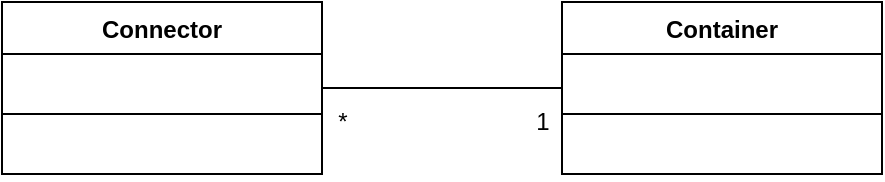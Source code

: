 <mxfile version="12.6.5" type="device" pages="5"><diagram id="MF4IOY9PUVg7pCHyGLj8" name="Catalina架构图"><mxGraphModel dx="758" dy="552" grid="1" gridSize="10" guides="1" tooltips="1" connect="1" arrows="1" fold="1" page="1" pageScale="1" pageWidth="827" pageHeight="1169" math="0" shadow="0"><root><mxCell id="0"/><mxCell id="1" parent="0"/><mxCell id="Z3ZAH__mhiZKXaBe3JP1-1" value="Connector" style="swimlane;fontStyle=1;align=center;verticalAlign=top;childLayout=stackLayout;horizontal=1;startSize=26;horizontalStack=0;resizeParent=1;resizeParentMax=0;resizeLast=0;collapsible=1;marginBottom=0;" vertex="1" parent="1"><mxGeometry x="210" y="410" width="160" height="86" as="geometry"/></mxCell><mxCell id="Z3ZAH__mhiZKXaBe3JP1-2" value=" " style="text;strokeColor=none;fillColor=none;align=left;verticalAlign=top;spacingLeft=4;spacingRight=4;overflow=hidden;rotatable=0;points=[[0,0.5],[1,0.5]];portConstraint=eastwest;" vertex="1" parent="Z3ZAH__mhiZKXaBe3JP1-1"><mxGeometry y="26" width="160" height="26" as="geometry"/></mxCell><mxCell id="Z3ZAH__mhiZKXaBe3JP1-3" value="" style="line;strokeWidth=1;fillColor=none;align=left;verticalAlign=middle;spacingTop=-1;spacingLeft=3;spacingRight=3;rotatable=0;labelPosition=right;points=[];portConstraint=eastwest;" vertex="1" parent="Z3ZAH__mhiZKXaBe3JP1-1"><mxGeometry y="52" width="160" height="8" as="geometry"/></mxCell><mxCell id="Z3ZAH__mhiZKXaBe3JP1-4" value=" " style="text;strokeColor=none;fillColor=none;align=left;verticalAlign=top;spacingLeft=4;spacingRight=4;overflow=hidden;rotatable=0;points=[[0,0.5],[1,0.5]];portConstraint=eastwest;" vertex="1" parent="Z3ZAH__mhiZKXaBe3JP1-1"><mxGeometry y="60" width="160" height="26" as="geometry"/></mxCell><mxCell id="Z3ZAH__mhiZKXaBe3JP1-5" value="Container" style="swimlane;fontStyle=1;align=center;verticalAlign=top;childLayout=stackLayout;horizontal=1;startSize=26;horizontalStack=0;resizeParent=1;resizeParentMax=0;resizeLast=0;collapsible=1;marginBottom=0;" vertex="1" parent="1"><mxGeometry x="490" y="410" width="160" height="86" as="geometry"/></mxCell><mxCell id="Z3ZAH__mhiZKXaBe3JP1-6" value=" " style="text;strokeColor=none;fillColor=none;align=left;verticalAlign=top;spacingLeft=4;spacingRight=4;overflow=hidden;rotatable=0;points=[[0,0.5],[1,0.5]];portConstraint=eastwest;" vertex="1" parent="Z3ZAH__mhiZKXaBe3JP1-5"><mxGeometry y="26" width="160" height="26" as="geometry"/></mxCell><mxCell id="Z3ZAH__mhiZKXaBe3JP1-7" value="" style="line;strokeWidth=1;fillColor=none;align=left;verticalAlign=middle;spacingTop=-1;spacingLeft=3;spacingRight=3;rotatable=0;labelPosition=right;points=[];portConstraint=eastwest;" vertex="1" parent="Z3ZAH__mhiZKXaBe3JP1-5"><mxGeometry y="52" width="160" height="8" as="geometry"/></mxCell><mxCell id="Z3ZAH__mhiZKXaBe3JP1-8" value=" " style="text;strokeColor=none;fillColor=none;align=left;verticalAlign=top;spacingLeft=4;spacingRight=4;overflow=hidden;rotatable=0;points=[[0,0.5],[1,0.5]];portConstraint=eastwest;" vertex="1" parent="Z3ZAH__mhiZKXaBe3JP1-5"><mxGeometry y="60" width="160" height="26" as="geometry"/></mxCell><mxCell id="Z3ZAH__mhiZKXaBe3JP1-9" value="" style="endArrow=none;html=1;edgeStyle=orthogonalEdgeStyle;" edge="1" parent="1" source="Z3ZAH__mhiZKXaBe3JP1-1" target="Z3ZAH__mhiZKXaBe3JP1-5"><mxGeometry relative="1" as="geometry"><mxPoint x="340" y="410" as="sourcePoint"/><mxPoint x="500" y="410" as="targetPoint"/></mxGeometry></mxCell><mxCell id="Z3ZAH__mhiZKXaBe3JP1-10" value="" style="resizable=0;html=1;align=left;verticalAlign=bottom;labelBackgroundColor=#ffffff;fontSize=10;direction=south;" connectable="0" vertex="1" parent="Z3ZAH__mhiZKXaBe3JP1-9"><mxGeometry x="-1" relative="1" as="geometry"/></mxCell><mxCell id="Z3ZAH__mhiZKXaBe3JP1-11" value="" style="resizable=0;html=1;align=right;verticalAlign=bottom;labelBackgroundColor=#ffffff;fontSize=10;" connectable="0" vertex="1" parent="Z3ZAH__mhiZKXaBe3JP1-9"><mxGeometry x="1" relative="1" as="geometry"/></mxCell><mxCell id="Z3ZAH__mhiZKXaBe3JP1-13" value="*" style="text;html=1;align=center;verticalAlign=middle;resizable=0;points=[];autosize=1;" vertex="1" parent="1"><mxGeometry x="370" y="460" width="20" height="20" as="geometry"/></mxCell><mxCell id="Z3ZAH__mhiZKXaBe3JP1-16" value="1" style="text;html=1;align=center;verticalAlign=middle;resizable=0;points=[];autosize=1;" vertex="1" parent="1"><mxGeometry x="470" y="460" width="20" height="20" as="geometry"/></mxCell></root></mxGraphModel></diagram><diagram id="esYMGz5DE-8VTC56ksoj" name="第一个servlet容器的UML类图"><mxGraphModel dx="2151" dy="964" grid="1" gridSize="10" guides="1" tooltips="1" connect="1" arrows="1" fold="1" page="1" pageScale="1" pageWidth="827" pageHeight="1169" math="0" shadow="0"><root><mxCell id="ROkD2cCB3A_H_arIbxc4-0"/><mxCell id="ROkD2cCB3A_H_arIbxc4-1" parent="ROkD2cCB3A_H_arIbxc4-0"/><mxCell id="AzB_lRcET-wiuNu_gnln-0" value="ServletProcessor1" style="swimlane;fontStyle=0;childLayout=stackLayout;horizontal=1;startSize=26;fillColor=none;horizontalStack=0;resizeParent=1;resizeParentMax=0;resizeLast=0;collapsible=1;marginBottom=0;" vertex="1" parent="ROkD2cCB3A_H_arIbxc4-1"><mxGeometry x="-60" y="300" width="140" height="52" as="geometry"/></mxCell><mxCell id="AzB_lRcET-wiuNu_gnln-4" value="Request" style="swimlane;fontStyle=0;childLayout=stackLayout;horizontal=1;startSize=26;fillColor=none;horizontalStack=0;resizeParent=1;resizeParentMax=0;resizeLast=0;collapsible=1;marginBottom=0;" vertex="1" parent="ROkD2cCB3A_H_arIbxc4-1"><mxGeometry x="343" y="300" width="140" height="52" as="geometry"/></mxCell><mxCell id="AzB_lRcET-wiuNu_gnln-5" value="&lt;p style=&quot;margin: 0px ; margin-top: 4px ; text-align: center&quot;&gt;&lt;i&gt;&amp;lt;&amp;lt;Interface&amp;gt;&amp;gt;&lt;/i&gt;&lt;br&gt;&lt;b&gt;javax.servlet.ServletRequest&lt;/b&gt;&lt;/p&gt;&lt;p style=&quot;margin: 0px ; margin-left: 4px&quot;&gt;&lt;br&gt;&lt;/p&gt;" style="verticalAlign=top;align=left;overflow=fill;fontSize=12;fontFamily=Helvetica;html=1;" vertex="1" parent="ROkD2cCB3A_H_arIbxc4-1"><mxGeometry x="318" y="140" width="190" height="40" as="geometry"/></mxCell><mxCell id="AzB_lRcET-wiuNu_gnln-6" value="&lt;p style=&quot;margin: 0px ; margin-top: 4px ; text-align: center&quot;&gt;&lt;i&gt;&amp;lt;&amp;lt;Interface&amp;gt;&amp;gt;&lt;/i&gt;&lt;br&gt;&lt;b&gt;javax.servlet.ServletResponse&lt;/b&gt;&lt;/p&gt;&lt;p style=&quot;margin: 0px ; margin-left: 4px&quot;&gt;&lt;br&gt;&lt;/p&gt;" style="verticalAlign=top;align=left;overflow=fill;fontSize=12;fontFamily=Helvetica;html=1;" vertex="1" parent="ROkD2cCB3A_H_arIbxc4-1"><mxGeometry x="335" y="440" width="190" height="40" as="geometry"/></mxCell><mxCell id="AzB_lRcET-wiuNu_gnln-7" value="Response" style="swimlane;fontStyle=0;childLayout=stackLayout;horizontal=1;startSize=26;fillColor=none;horizontalStack=0;resizeParent=1;resizeParentMax=0;resizeLast=0;collapsible=1;marginBottom=0;" vertex="1" parent="ROkD2cCB3A_H_arIbxc4-1"><mxGeometry x="360" y="550" width="140" height="52" as="geometry"/></mxCell><mxCell id="AzB_lRcET-wiuNu_gnln-8" value="StaticResourceProcessor" style="swimlane;fontStyle=0;childLayout=stackLayout;horizontal=1;startSize=26;fillColor=none;horizontalStack=0;resizeParent=1;resizeParentMax=0;resizeLast=0;collapsible=1;marginBottom=0;" vertex="1" parent="ROkD2cCB3A_H_arIbxc4-1"><mxGeometry x="-60" y="550" width="170" height="52" as="geometry"/></mxCell><mxCell id="AzB_lRcET-wiuNu_gnln-10" style="edgeStyle=orthogonalEdgeStyle;rounded=0;orthogonalLoop=1;jettySize=auto;html=1;exitX=0.5;exitY=1;exitDx=0;exitDy=0;entryX=0;entryY=0.5;entryDx=0;entryDy=0;" edge="1" parent="ROkD2cCB3A_H_arIbxc4-1" source="AzB_lRcET-wiuNu_gnln-9" target="AzB_lRcET-wiuNu_gnln-8"><mxGeometry relative="1" as="geometry"/></mxCell><mxCell id="AzB_lRcET-wiuNu_gnln-12" value="1" style="text;html=1;align=center;verticalAlign=middle;resizable=0;points=[];labelBackgroundColor=#ffffff;" vertex="1" connectable="0" parent="AzB_lRcET-wiuNu_gnln-10"><mxGeometry x="-0.848" relative="1" as="geometry"><mxPoint as="offset"/></mxGeometry></mxCell><mxCell id="AzB_lRcET-wiuNu_gnln-13" value="1" style="text;html=1;align=center;verticalAlign=middle;resizable=0;points=[];labelBackgroundColor=#ffffff;" vertex="1" connectable="0" parent="AzB_lRcET-wiuNu_gnln-10"><mxGeometry x="0.732" relative="1" as="geometry"><mxPoint as="offset"/></mxGeometry></mxCell><mxCell id="AzB_lRcET-wiuNu_gnln-14" style="edgeStyle=orthogonalEdgeStyle;rounded=0;orthogonalLoop=1;jettySize=auto;html=1;exitX=0.5;exitY=0;exitDx=0;exitDy=0;entryX=0;entryY=0.5;entryDx=0;entryDy=0;" edge="1" parent="ROkD2cCB3A_H_arIbxc4-1" source="AzB_lRcET-wiuNu_gnln-9" target="AzB_lRcET-wiuNu_gnln-0"><mxGeometry relative="1" as="geometry"/></mxCell><mxCell id="AzB_lRcET-wiuNu_gnln-15" value="1" style="text;html=1;align=center;verticalAlign=middle;resizable=0;points=[];labelBackgroundColor=#ffffff;" vertex="1" connectable="0" parent="AzB_lRcET-wiuNu_gnln-14"><mxGeometry x="-0.878" y="1" relative="1" as="geometry"><mxPoint as="offset"/></mxGeometry></mxCell><mxCell id="AzB_lRcET-wiuNu_gnln-16" value="1" style="text;html=1;align=center;verticalAlign=middle;resizable=0;points=[];labelBackgroundColor=#ffffff;" vertex="1" connectable="0" parent="AzB_lRcET-wiuNu_gnln-14"><mxGeometry x="0.776" y="-3" relative="1" as="geometry"><mxPoint as="offset"/></mxGeometry></mxCell><mxCell id="VNDNoBwG4Pez-7pt0DRn-9" style="edgeStyle=orthogonalEdgeStyle;rounded=0;orthogonalLoop=1;jettySize=auto;html=1;exitX=0.25;exitY=1;exitDx=0;exitDy=0;entryX=0.5;entryY=1;entryDx=0;entryDy=0;" edge="1" parent="ROkD2cCB3A_H_arIbxc4-1" source="AzB_lRcET-wiuNu_gnln-9" target="AzB_lRcET-wiuNu_gnln-7"><mxGeometry relative="1" as="geometry"><mxPoint x="-370" y="690" as="targetPoint"/></mxGeometry></mxCell><mxCell id="VNDNoBwG4Pez-7pt0DRn-10" value="instantiates &amp;lt;&amp;lt;instantiate&amp;gt;&amp;gt;" style="text;html=1;align=center;verticalAlign=middle;resizable=0;points=[];labelBackgroundColor=#ffffff;" vertex="1" connectable="0" parent="VNDNoBwG4Pez-7pt0DRn-9"><mxGeometry x="-0.068" relative="1" as="geometry"><mxPoint as="offset"/></mxGeometry></mxCell><mxCell id="AzB_lRcET-wiuNu_gnln-9" value="HttpServer1" style="swimlane;fontStyle=0;childLayout=stackLayout;horizontal=1;startSize=26;fillColor=none;horizontalStack=0;resizeParent=1;resizeParentMax=0;resizeLast=0;collapsible=1;marginBottom=0;" vertex="1" parent="ROkD2cCB3A_H_arIbxc4-1"><mxGeometry x="-250" y="420" width="140" height="52" as="geometry"/></mxCell><mxCell id="AzB_lRcET-wiuNu_gnln-17" value="Use" style="endArrow=open;endSize=12;dashed=1;html=1;" edge="1" parent="ROkD2cCB3A_H_arIbxc4-1" source="AzB_lRcET-wiuNu_gnln-0" target="AzB_lRcET-wiuNu_gnln-4"><mxGeometry width="160" relative="1" as="geometry"><mxPoint x="110" y="310" as="sourcePoint"/><mxPoint x="310" y="326" as="targetPoint"/></mxGeometry></mxCell><mxCell id="VNDNoBwG4Pez-7pt0DRn-0" value="" style="endArrow=block;dashed=1;endFill=0;endSize=12;html=1;exitX=0.5;exitY=0;exitDx=0;exitDy=0;" edge="1" parent="ROkD2cCB3A_H_arIbxc4-1" source="AzB_lRcET-wiuNu_gnln-4" target="AzB_lRcET-wiuNu_gnln-5"><mxGeometry width="160" relative="1" as="geometry"><mxPoint x="170" y="420" as="sourcePoint"/><mxPoint x="330" y="420" as="targetPoint"/></mxGeometry></mxCell><mxCell id="VNDNoBwG4Pez-7pt0DRn-1" value="" style="endArrow=block;dashed=1;endFill=0;endSize=12;html=1;exitX=0.5;exitY=0;exitDx=0;exitDy=0;" edge="1" parent="ROkD2cCB3A_H_arIbxc4-1" source="AzB_lRcET-wiuNu_gnln-7" target="AzB_lRcET-wiuNu_gnln-6"><mxGeometry width="160" relative="1" as="geometry"><mxPoint x="423" y="310" as="sourcePoint"/><mxPoint x="423" y="190" as="targetPoint"/></mxGeometry></mxCell><mxCell id="VNDNoBwG4Pez-7pt0DRn-2" value="Use" style="endArrow=open;endSize=12;dashed=1;html=1;" edge="1" parent="ROkD2cCB3A_H_arIbxc4-1" source="AzB_lRcET-wiuNu_gnln-0" target="AzB_lRcET-wiuNu_gnln-7"><mxGeometry width="160" relative="1" as="geometry"><mxPoint x="90" y="336" as="sourcePoint"/><mxPoint x="353" y="336" as="targetPoint"/></mxGeometry></mxCell><mxCell id="VNDNoBwG4Pez-7pt0DRn-3" value="Use" style="endArrow=open;endSize=12;dashed=1;html=1;" edge="1" parent="ROkD2cCB3A_H_arIbxc4-1" source="AzB_lRcET-wiuNu_gnln-8" target="AzB_lRcET-wiuNu_gnln-7"><mxGeometry width="160" relative="1" as="geometry"><mxPoint x="47.574" y="362" as="sourcePoint"/><mxPoint x="395.426" y="690" as="targetPoint"/></mxGeometry></mxCell><mxCell id="VNDNoBwG4Pez-7pt0DRn-4" value="Use" style="endArrow=open;endSize=12;dashed=1;html=1;" edge="1" parent="ROkD2cCB3A_H_arIbxc4-1" source="AzB_lRcET-wiuNu_gnln-8" target="AzB_lRcET-wiuNu_gnln-4"><mxGeometry width="160" relative="1" as="geometry"><mxPoint x="57.574" y="372" as="sourcePoint"/><mxPoint x="405.426" y="700" as="targetPoint"/></mxGeometry></mxCell><mxCell id="VNDNoBwG4Pez-7pt0DRn-11" style="edgeStyle=orthogonalEdgeStyle;rounded=0;orthogonalLoop=1;jettySize=auto;html=1;exitX=0.25;exitY=0;exitDx=0;exitDy=0;entryX=0.25;entryY=0;entryDx=0;entryDy=0;" edge="1" parent="ROkD2cCB3A_H_arIbxc4-1" source="AzB_lRcET-wiuNu_gnln-9" target="AzB_lRcET-wiuNu_gnln-4"><mxGeometry relative="1" as="geometry"><mxPoint x="440" y="612" as="targetPoint"/><mxPoint x="-205" y="482" as="sourcePoint"/></mxGeometry></mxCell><mxCell id="VNDNoBwG4Pez-7pt0DRn-12" value="instantiates &amp;lt;&amp;lt;instantiate&amp;gt;&amp;gt;" style="text;html=1;align=center;verticalAlign=middle;resizable=0;points=[];labelBackgroundColor=#ffffff;" vertex="1" connectable="0" parent="VNDNoBwG4Pez-7pt0DRn-11"><mxGeometry x="-0.068" relative="1" as="geometry"><mxPoint as="offset"/></mxGeometry></mxCell></root></mxGraphModel></diagram><diagram id="kliY7QSCYWECPK11FNM_" name="外观类（门面模式）"><mxGraphModel dx="1324" dy="964" grid="1" gridSize="10" guides="1" tooltips="1" connect="1" arrows="1" fold="1" page="1" pageScale="1" pageWidth="827" pageHeight="1169" math="0" shadow="0"><root><mxCell id="ufsrd50tm687Qt81PfIk-0"/><mxCell id="ufsrd50tm687Qt81PfIk-1" parent="ufsrd50tm687Qt81PfIk-0"/><mxCell id="ufsrd50tm687Qt81PfIk-2" value="&lt;p style=&quot;margin: 0px ; margin-top: 4px ; text-align: center&quot;&gt;&lt;i&gt;&amp;lt;&amp;lt;Interface&amp;gt;&amp;gt;&lt;/i&gt;&lt;br&gt;&lt;b&gt;javax.servlet.ServletRequest&lt;/b&gt;&lt;/p&gt;" style="verticalAlign=top;align=left;overflow=fill;fontSize=12;fontFamily=Helvetica;html=1;" vertex="1" parent="ufsrd50tm687Qt81PfIk-1"><mxGeometry x="210" y="180" width="190" height="40" as="geometry"/></mxCell><mxCell id="ufsrd50tm687Qt81PfIk-3" value="Request" style="swimlane;fontStyle=0;childLayout=stackLayout;horizontal=1;startSize=26;fillColor=none;horizontalStack=0;resizeParent=1;resizeParentMax=0;resizeLast=0;collapsible=1;marginBottom=0;" vertex="1" parent="ufsrd50tm687Qt81PfIk-1"><mxGeometry x="120" y="290" width="140" height="52" as="geometry"/></mxCell><mxCell id="ufsrd50tm687Qt81PfIk-7" value="RequestFacade" style="swimlane;fontStyle=0;childLayout=stackLayout;horizontal=1;startSize=26;fillColor=none;horizontalStack=0;resizeParent=1;resizeParentMax=0;resizeLast=0;collapsible=1;marginBottom=0;" vertex="1" parent="ufsrd50tm687Qt81PfIk-1"><mxGeometry x="330" y="290" width="140" height="52" as="geometry"/></mxCell><mxCell id="ufsrd50tm687Qt81PfIk-10" value="&lt;p style=&quot;margin: 0px ; margin-top: 4px ; text-align: center&quot;&gt;&lt;i&gt;&amp;lt;&amp;lt;Interface&amp;gt;&amp;gt;&lt;/i&gt;&lt;br&gt;&lt;b&gt;javax.servlet.ServletResponse&lt;/b&gt;&lt;/p&gt;" style="verticalAlign=top;align=left;overflow=fill;fontSize=12;fontFamily=Helvetica;html=1;" vertex="1" parent="ufsrd50tm687Qt81PfIk-1"><mxGeometry x="220" y="430" width="190" height="40" as="geometry"/></mxCell><mxCell id="ufsrd50tm687Qt81PfIk-11" value="Response" style="swimlane;fontStyle=0;childLayout=stackLayout;horizontal=1;startSize=26;fillColor=none;horizontalStack=0;resizeParent=1;resizeParentMax=0;resizeLast=0;collapsible=1;marginBottom=0;" vertex="1" parent="ufsrd50tm687Qt81PfIk-1"><mxGeometry x="130" y="540" width="140" height="52" as="geometry"/></mxCell><mxCell id="ufsrd50tm687Qt81PfIk-12" value="ResponseFacade" style="swimlane;fontStyle=0;childLayout=stackLayout;horizontal=1;startSize=26;fillColor=none;horizontalStack=0;resizeParent=1;resizeParentMax=0;resizeLast=0;collapsible=1;marginBottom=0;" vertex="1" parent="ufsrd50tm687Qt81PfIk-1"><mxGeometry x="340" y="540" width="140" height="52" as="geometry"/></mxCell><mxCell id="5eXT2HZODr9ErJvdu6fd-0" value="" style="endArrow=block;dashed=1;endFill=0;endSize=12;html=1;" edge="1" parent="ufsrd50tm687Qt81PfIk-1" source="ufsrd50tm687Qt81PfIk-11" target="ufsrd50tm687Qt81PfIk-10"><mxGeometry width="160" relative="1" as="geometry"><mxPoint x="10" y="730" as="sourcePoint"/><mxPoint x="170" y="730" as="targetPoint"/></mxGeometry></mxCell><mxCell id="5eXT2HZODr9ErJvdu6fd-1" value="" style="endArrow=block;dashed=1;endFill=0;endSize=12;html=1;" edge="1" parent="ufsrd50tm687Qt81PfIk-1" source="ufsrd50tm687Qt81PfIk-12" target="ufsrd50tm687Qt81PfIk-10"><mxGeometry width="160" relative="1" as="geometry"><mxPoint x="235.776" y="550" as="sourcePoint"/><mxPoint x="305.172" y="480" as="targetPoint"/></mxGeometry></mxCell><mxCell id="5eXT2HZODr9ErJvdu6fd-2" value="" style="endArrow=block;dashed=1;endFill=0;endSize=12;html=1;" edge="1" parent="ufsrd50tm687Qt81PfIk-1" source="ufsrd50tm687Qt81PfIk-3" target="ufsrd50tm687Qt81PfIk-2"><mxGeometry width="160" relative="1" as="geometry"><mxPoint x="235.776" y="550" as="sourcePoint"/><mxPoint x="305" y="260" as="targetPoint"/></mxGeometry></mxCell><mxCell id="5eXT2HZODr9ErJvdu6fd-3" value="" style="endArrow=block;dashed=1;endFill=0;endSize=12;html=1;" edge="1" parent="ufsrd50tm687Qt81PfIk-1" source="ufsrd50tm687Qt81PfIk-7" target="ufsrd50tm687Qt81PfIk-2"><mxGeometry width="160" relative="1" as="geometry"><mxPoint x="245.776" y="560" as="sourcePoint"/><mxPoint x="315.172" y="490" as="targetPoint"/></mxGeometry></mxCell></root></mxGraphModel></diagram><diagram id="cwyGXkQ0EXdf1s9g-Y_l" name="第三章连接器UML类图"><mxGraphModel dx="1103" dy="803" grid="1" gridSize="10" guides="1" tooltips="1" connect="1" arrows="1" fold="1" page="1" pageScale="1" pageWidth="827" pageHeight="1169" math="0" shadow="0"><root><mxCell id="ROA7ZNqu6TPMP4ptw0T0-0"/><mxCell id="ROA7ZNqu6TPMP4ptw0T0-1" parent="ROA7ZNqu6TPMP4ptw0T0-0"/><mxCell id="ROA7ZNqu6TPMP4ptw0T0-2" value="HttpConnector" style="swimlane;fontStyle=1;align=center;verticalAlign=top;childLayout=stackLayout;horizontal=1;startSize=26;horizontalStack=0;resizeParent=1;resizeParentMax=0;resizeLast=0;collapsible=1;marginBottom=0;" vertex="1" parent="ROA7ZNqu6TPMP4ptw0T0-1"><mxGeometry x="70" y="400" width="160" height="34" as="geometry"/></mxCell><mxCell id="ROA7ZNqu6TPMP4ptw0T0-4" value="" style="line;strokeWidth=1;fillColor=none;align=left;verticalAlign=middle;spacingTop=-1;spacingLeft=3;spacingRight=3;rotatable=0;labelPosition=right;points=[];portConstraint=eastwest;" vertex="1" parent="ROA7ZNqu6TPMP4ptw0T0-2"><mxGeometry y="26" width="160" height="8" as="geometry"/></mxCell><mxCell id="ROA7ZNqu6TPMP4ptw0T0-6" value="HttpProcessor" style="swimlane;fontStyle=1;align=center;verticalAlign=top;childLayout=stackLayout;horizontal=1;startSize=26;horizontalStack=0;resizeParent=1;resizeParentMax=0;resizeLast=0;collapsible=1;marginBottom=0;" vertex="1" parent="ROA7ZNqu6TPMP4ptw0T0-1"><mxGeometry x="350" y="400" width="160" height="34" as="geometry"/></mxCell><mxCell id="ROA7ZNqu6TPMP4ptw0T0-7" value="" style="line;strokeWidth=1;fillColor=none;align=left;verticalAlign=middle;spacingTop=-1;spacingLeft=3;spacingRight=3;rotatable=0;labelPosition=right;points=[];portConstraint=eastwest;" vertex="1" parent="ROA7ZNqu6TPMP4ptw0T0-6"><mxGeometry y="26" width="160" height="8" as="geometry"/></mxCell><mxCell id="ROA7ZNqu6TPMP4ptw0T0-8" value="SocketInputStream" style="swimlane;fontStyle=1;align=center;verticalAlign=top;childLayout=stackLayout;horizontal=1;startSize=26;horizontalStack=0;resizeParent=1;resizeParentMax=0;resizeLast=0;collapsible=1;marginBottom=0;" vertex="1" parent="ROA7ZNqu6TPMP4ptw0T0-1"><mxGeometry x="280" y="230" width="160" height="34" as="geometry"/></mxCell><mxCell id="ROA7ZNqu6TPMP4ptw0T0-9" value="" style="line;strokeWidth=1;fillColor=none;align=left;verticalAlign=middle;spacingTop=-1;spacingLeft=3;spacingRight=3;rotatable=0;labelPosition=right;points=[];portConstraint=eastwest;" vertex="1" parent="ROA7ZNqu6TPMP4ptw0T0-8"><mxGeometry y="26" width="160" height="8" as="geometry"/></mxCell><mxCell id="ROA7ZNqu6TPMP4ptw0T0-10" value="StringManager" style="swimlane;fontStyle=1;align=center;verticalAlign=top;childLayout=stackLayout;horizontal=1;startSize=26;horizontalStack=0;resizeParent=1;resizeParentMax=0;resizeLast=0;collapsible=1;marginBottom=0;" vertex="1" parent="ROA7ZNqu6TPMP4ptw0T0-1"><mxGeometry x="70" y="240" width="160" height="34" as="geometry"/></mxCell><mxCell id="ROA7ZNqu6TPMP4ptw0T0-11" value="" style="line;strokeWidth=1;fillColor=none;align=left;verticalAlign=middle;spacingTop=-1;spacingLeft=3;spacingRight=3;rotatable=0;labelPosition=right;points=[];portConstraint=eastwest;" vertex="1" parent="ROA7ZNqu6TPMP4ptw0T0-10"><mxGeometry y="26" width="160" height="8" as="geometry"/></mxCell><mxCell id="ROA7ZNqu6TPMP4ptw0T0-12" value="ServletProcessor" style="swimlane;fontStyle=1;align=center;verticalAlign=top;childLayout=stackLayout;horizontal=1;startSize=26;horizontalStack=0;resizeParent=1;resizeParentMax=0;resizeLast=0;collapsible=1;marginBottom=0;" vertex="1" parent="ROA7ZNqu6TPMP4ptw0T0-1"><mxGeometry x="580" y="170" width="160" height="34" as="geometry"/></mxCell><mxCell id="ROA7ZNqu6TPMP4ptw0T0-13" value="" style="line;strokeWidth=1;fillColor=none;align=left;verticalAlign=middle;spacingTop=-1;spacingLeft=3;spacingRight=3;rotatable=0;labelPosition=right;points=[];portConstraint=eastwest;" vertex="1" parent="ROA7ZNqu6TPMP4ptw0T0-12"><mxGeometry y="26" width="160" height="8" as="geometry"/></mxCell><mxCell id="ROA7ZNqu6TPMP4ptw0T0-14" value="StaticResourceProcessor" style="swimlane;fontStyle=1;align=center;verticalAlign=top;childLayout=stackLayout;horizontal=1;startSize=26;horizontalStack=0;resizeParent=1;resizeParentMax=0;resizeLast=0;collapsible=1;marginBottom=0;" vertex="1" parent="ROA7ZNqu6TPMP4ptw0T0-1"><mxGeometry x="620" y="584" width="180" height="34" as="geometry"/></mxCell><mxCell id="ROA7ZNqu6TPMP4ptw0T0-15" value="" style="line;strokeWidth=1;fillColor=none;align=left;verticalAlign=middle;spacingTop=-1;spacingLeft=3;spacingRight=3;rotatable=0;labelPosition=right;points=[];portConstraint=eastwest;" vertex="1" parent="ROA7ZNqu6TPMP4ptw0T0-14"><mxGeometry y="26" width="180" height="8" as="geometry"/></mxCell><mxCell id="ROA7ZNqu6TPMP4ptw0T0-16" value="HttpRequest" style="swimlane;fontStyle=1;align=center;verticalAlign=top;childLayout=stackLayout;horizontal=1;startSize=26;horizontalStack=0;resizeParent=1;resizeParentMax=0;resizeLast=0;collapsible=1;marginBottom=0;" vertex="1" parent="ROA7ZNqu6TPMP4ptw0T0-1"><mxGeometry x="860" y="204" width="160" height="34" as="geometry"/></mxCell><mxCell id="ROA7ZNqu6TPMP4ptw0T0-17" value="" style="line;strokeWidth=1;fillColor=none;align=left;verticalAlign=middle;spacingTop=-1;spacingLeft=3;spacingRight=3;rotatable=0;labelPosition=right;points=[];portConstraint=eastwest;" vertex="1" parent="ROA7ZNqu6TPMP4ptw0T0-16"><mxGeometry y="26" width="160" height="8" as="geometry"/></mxCell><mxCell id="ROA7ZNqu6TPMP4ptw0T0-18" value="HttpResponse" style="swimlane;fontStyle=1;align=center;verticalAlign=top;childLayout=stackLayout;horizontal=1;startSize=26;horizontalStack=0;resizeParent=1;resizeParentMax=0;resizeLast=0;collapsible=1;marginBottom=0;" vertex="1" parent="ROA7ZNqu6TPMP4ptw0T0-1"><mxGeometry x="860" y="574" width="160" height="34" as="geometry"/></mxCell><mxCell id="ROA7ZNqu6TPMP4ptw0T0-19" value="" style="line;strokeWidth=1;fillColor=none;align=left;verticalAlign=middle;spacingTop=-1;spacingLeft=3;spacingRight=3;rotatable=0;labelPosition=right;points=[];portConstraint=eastwest;" vertex="1" parent="ROA7ZNqu6TPMP4ptw0T0-18"><mxGeometry y="26" width="160" height="8" as="geometry"/></mxCell><mxCell id="ROA7ZNqu6TPMP4ptw0T0-22" value="HttpHeader" style="swimlane;fontStyle=1;align=center;verticalAlign=top;childLayout=stackLayout;horizontal=1;startSize=26;horizontalStack=0;resizeParent=1;resizeParentMax=0;resizeLast=0;collapsible=1;marginBottom=0;" vertex="1" parent="ROA7ZNqu6TPMP4ptw0T0-1"><mxGeometry x="70" y="540" width="160" height="34" as="geometry"/></mxCell><mxCell id="ROA7ZNqu6TPMP4ptw0T0-23" value="" style="line;strokeWidth=1;fillColor=none;align=left;verticalAlign=middle;spacingTop=-1;spacingLeft=3;spacingRight=3;rotatable=0;labelPosition=right;points=[];portConstraint=eastwest;" vertex="1" parent="ROA7ZNqu6TPMP4ptw0T0-22"><mxGeometry y="26" width="160" height="8" as="geometry"/></mxCell><mxCell id="ROA7ZNqu6TPMP4ptw0T0-24" value="HttpRequestLine" style="swimlane;fontStyle=1;align=center;verticalAlign=top;childLayout=stackLayout;horizontal=1;startSize=26;horizontalStack=0;resizeParent=1;resizeParentMax=0;resizeLast=0;collapsible=1;marginBottom=0;" vertex="1" parent="ROA7ZNqu6TPMP4ptw0T0-1"><mxGeometry x="350" y="550" width="160" height="34" as="geometry"/></mxCell><mxCell id="ROA7ZNqu6TPMP4ptw0T0-25" value="" style="line;strokeWidth=1;fillColor=none;align=left;verticalAlign=middle;spacingTop=-1;spacingLeft=3;spacingRight=3;rotatable=0;labelPosition=right;points=[];portConstraint=eastwest;" vertex="1" parent="ROA7ZNqu6TPMP4ptw0T0-24"><mxGeometry y="26" width="160" height="8" as="geometry"/></mxCell><mxCell id="ROA7ZNqu6TPMP4ptw0T0-26" value="Use" style="endArrow=open;endSize=12;dashed=1;html=1;" edge="1" parent="ROA7ZNqu6TPMP4ptw0T0-1" source="ROA7ZNqu6TPMP4ptw0T0-6"><mxGeometry width="160" relative="1" as="geometry"><mxPoint x="540" y="480" as="sourcePoint"/><mxPoint x="220" y="540" as="targetPoint"/><Array as="points"><mxPoint x="430" y="500"/><mxPoint x="220" y="500"/></Array></mxGeometry></mxCell><mxCell id="ROA7ZNqu6TPMP4ptw0T0-27" value="Use" style="endArrow=open;endSize=12;dashed=1;html=1;" edge="1" parent="ROA7ZNqu6TPMP4ptw0T0-1" source="ROA7ZNqu6TPMP4ptw0T0-6" target="ROA7ZNqu6TPMP4ptw0T0-24"><mxGeometry width="160" relative="1" as="geometry"><mxPoint x="406" y="444" as="sourcePoint"/><mxPoint x="174" y="560" as="targetPoint"/></mxGeometry></mxCell><mxCell id="ROA7ZNqu6TPMP4ptw0T0-28" value="Use" style="endArrow=open;endSize=12;dashed=1;html=1;" edge="1" parent="ROA7ZNqu6TPMP4ptw0T0-1" source="ROA7ZNqu6TPMP4ptw0T0-6"><mxGeometry width="160" relative="1" as="geometry"><mxPoint x="416" y="454" as="sourcePoint"/><mxPoint x="220" y="274" as="targetPoint"/><Array as="points"><mxPoint x="430" y="340"/><mxPoint x="220" y="340"/></Array></mxGeometry></mxCell><mxCell id="ROA7ZNqu6TPMP4ptw0T0-29" value="Use" style="endArrow=open;endSize=12;dashed=1;html=1;" edge="1" parent="ROA7ZNqu6TPMP4ptw0T0-1" source="ROA7ZNqu6TPMP4ptw0T0-6"><mxGeometry width="160" relative="1" as="geometry"><mxPoint x="426" y="464" as="sourcePoint"/><mxPoint x="429" y="263" as="targetPoint"/></mxGeometry></mxCell><mxCell id="ROA7ZNqu6TPMP4ptw0T0-30" value="" style="endArrow=none;html=1;edgeStyle=orthogonalEdgeStyle;" edge="1" parent="ROA7ZNqu6TPMP4ptw0T0-1" source="ROA7ZNqu6TPMP4ptw0T0-2" target="ROA7ZNqu6TPMP4ptw0T0-6"><mxGeometry relative="1" as="geometry"><mxPoint x="80" y="480" as="sourcePoint"/><mxPoint x="240" y="480" as="targetPoint"/></mxGeometry></mxCell><mxCell id="ROA7ZNqu6TPMP4ptw0T0-31" value="1" style="resizable=0;html=1;align=left;verticalAlign=bottom;labelBackgroundColor=#ffffff;fontSize=10;" connectable="0" vertex="1" parent="ROA7ZNqu6TPMP4ptw0T0-30"><mxGeometry x="-1" relative="1" as="geometry"/></mxCell><mxCell id="ROA7ZNqu6TPMP4ptw0T0-32" value="1" style="resizable=0;html=1;align=right;verticalAlign=bottom;labelBackgroundColor=#ffffff;fontSize=10;" connectable="0" vertex="1" parent="ROA7ZNqu6TPMP4ptw0T0-30"><mxGeometry x="1" relative="1" as="geometry"/></mxCell><mxCell id="ROA7ZNqu6TPMP4ptw0T0-34" value="" style="endArrow=diamondThin;endFill=1;endSize=24;html=1;exitX=0;exitY=0.5;exitDx=0;exitDy=0;" edge="1" parent="ROA7ZNqu6TPMP4ptw0T0-1" source="ROA7ZNqu6TPMP4ptw0T0-14" target="ROA7ZNqu6TPMP4ptw0T0-6"><mxGeometry width="160" relative="1" as="geometry"><mxPoint x="440" y="650" as="sourcePoint"/><mxPoint x="600" y="650" as="targetPoint"/></mxGeometry></mxCell><mxCell id="ROA7ZNqu6TPMP4ptw0T0-35" value="" style="endArrow=diamondThin;endFill=1;endSize=24;html=1;" edge="1" parent="ROA7ZNqu6TPMP4ptw0T0-1" source="ROA7ZNqu6TPMP4ptw0T0-12" target="ROA7ZNqu6TPMP4ptw0T0-6"><mxGeometry width="160" relative="1" as="geometry"><mxPoint x="590" y="507" as="sourcePoint"/><mxPoint x="471.875" y="444" as="targetPoint"/></mxGeometry></mxCell><mxCell id="ROA7ZNqu6TPMP4ptw0T0-36" value="&amp;lt;&amp;lt;instantiate&amp;gt;&amp;gt;" style="endArrow=open;endSize=12;dashed=1;html=1;" edge="1" parent="ROA7ZNqu6TPMP4ptw0T0-1" source="ROA7ZNqu6TPMP4ptw0T0-6" target="ROA7ZNqu6TPMP4ptw0T0-16"><mxGeometry width="160" relative="1" as="geometry"><mxPoint x="441.133" y="444" as="sourcePoint"/><mxPoint x="448.867" y="560" as="targetPoint"/><Array as="points"><mxPoint x="690" y="310"/></Array></mxGeometry></mxCell><mxCell id="ROA7ZNqu6TPMP4ptw0T0-40" value="&amp;lt;&amp;lt;instantiate&amp;gt;&amp;gt;" style="endArrow=open;endSize=12;dashed=1;html=1;" edge="1" parent="ROA7ZNqu6TPMP4ptw0T0-1" source="ROA7ZNqu6TPMP4ptw0T0-6" target="ROA7ZNqu6TPMP4ptw0T0-18"><mxGeometry x="0.029" y="5" width="160" relative="1" as="geometry"><mxPoint x="690" y="440" as="sourcePoint"/><mxPoint x="850" y="440" as="targetPoint"/><mxPoint as="offset"/></mxGeometry></mxCell><mxCell id="ROA7ZNqu6TPMP4ptw0T0-42" value="Use" style="endArrow=open;endSize=12;dashed=1;html=1;" edge="1" parent="ROA7ZNqu6TPMP4ptw0T0-1" source="ROA7ZNqu6TPMP4ptw0T0-12" target="ROA7ZNqu6TPMP4ptw0T0-16"><mxGeometry width="160" relative="1" as="geometry"><mxPoint x="820" y="400" as="sourcePoint"/><mxPoint x="980" y="400" as="targetPoint"/></mxGeometry></mxCell><mxCell id="ROA7ZNqu6TPMP4ptw0T0-43" value="Use" style="endArrow=open;endSize=12;dashed=1;html=1;" edge="1" parent="ROA7ZNqu6TPMP4ptw0T0-1" source="ROA7ZNqu6TPMP4ptw0T0-12" target="ROA7ZNqu6TPMP4ptw0T0-18"><mxGeometry width="160" relative="1" as="geometry"><mxPoint x="750" y="206.714" as="sourcePoint"/><mxPoint x="870" y="221.286" as="targetPoint"/></mxGeometry></mxCell><mxCell id="ROA7ZNqu6TPMP4ptw0T0-44" value="Use" style="endArrow=open;endSize=12;dashed=1;html=1;" edge="1" parent="ROA7ZNqu6TPMP4ptw0T0-1" source="ROA7ZNqu6TPMP4ptw0T0-14" target="ROA7ZNqu6TPMP4ptw0T0-18"><mxGeometry width="160" relative="1" as="geometry"><mxPoint x="681.782" y="214.0" as="sourcePoint"/><mxPoint x="938.218" y="584" as="targetPoint"/></mxGeometry></mxCell><mxCell id="ROA7ZNqu6TPMP4ptw0T0-45" value="Use" style="endArrow=open;endSize=12;dashed=1;html=1;" edge="1" parent="ROA7ZNqu6TPMP4ptw0T0-1" source="ROA7ZNqu6TPMP4ptw0T0-14" target="ROA7ZNqu6TPMP4ptw0T0-16"><mxGeometry width="160" relative="1" as="geometry"><mxPoint x="691.782" y="224.0" as="sourcePoint"/><mxPoint x="948.218" y="594" as="targetPoint"/></mxGeometry></mxCell></root></mxGraphModel></diagram><diagram id="24DbsErlnC2mcGgRHoXN" name="3-2HttpRequest类及其相关类的UML类图"><mxGraphModel dx="1324" dy="964" grid="1" gridSize="10" guides="1" tooltips="1" connect="1" arrows="1" fold="1" page="1" pageScale="1" pageWidth="827" pageHeight="1169" math="0" shadow="0"><root><mxCell id="UovwzclQ_6M7FKLFQ2eY-0"/><mxCell id="UovwzclQ_6M7FKLFQ2eY-1" parent="UovwzclQ_6M7FKLFQ2eY-0"/><mxCell id="UovwzclQ_6M7FKLFQ2eY-2" value="«interface»&lt;br&gt;&lt;b&gt;javax.servlet.http.HttpServletRequest&lt;/b&gt;" style="html=1;" vertex="1" parent="UovwzclQ_6M7FKLFQ2eY-1"><mxGeometry x="160" y="340" width="250" height="50" as="geometry"/></mxCell><mxCell id="UovwzclQ_6M7FKLFQ2eY-3" value="«interface»&lt;br&gt;&lt;b&gt;javax.servlet.ServletInputStream&lt;/b&gt;" style="html=1;" vertex="1" parent="UovwzclQ_6M7FKLFQ2eY-1"><mxGeometry x="470" y="340" width="240" height="50" as="geometry"/></mxCell><mxCell id="UovwzclQ_6M7FKLFQ2eY-5" value="HttpRequestFacade" style="swimlane;fontStyle=1;align=center;verticalAlign=top;childLayout=stackLayout;horizontal=1;startSize=26;horizontalStack=0;resizeParent=1;resizeParentMax=0;resizeLast=0;collapsible=1;marginBottom=0;" vertex="1" parent="UovwzclQ_6M7FKLFQ2eY-1"><mxGeometry x="50" y="560" width="160" height="34" as="geometry"/></mxCell><mxCell id="UovwzclQ_6M7FKLFQ2eY-7" value="" style="line;strokeWidth=1;fillColor=none;align=left;verticalAlign=middle;spacingTop=-1;spacingLeft=3;spacingRight=3;rotatable=0;labelPosition=right;points=[];portConstraint=eastwest;" vertex="1" parent="UovwzclQ_6M7FKLFQ2eY-5"><mxGeometry y="26" width="160" height="8" as="geometry"/></mxCell><mxCell id="UovwzclQ_6M7FKLFQ2eY-9" value="HttpRequest" style="swimlane;fontStyle=1;align=center;verticalAlign=top;childLayout=stackLayout;horizontal=1;startSize=26;horizontalStack=0;resizeParent=1;resizeParentMax=0;resizeLast=0;collapsible=1;marginBottom=0;" vertex="1" parent="UovwzclQ_6M7FKLFQ2eY-1"><mxGeometry x="260" y="560" width="160" height="34" as="geometry"/></mxCell><mxCell id="UovwzclQ_6M7FKLFQ2eY-10" value="" style="line;strokeWidth=1;fillColor=none;align=left;verticalAlign=middle;spacingTop=-1;spacingLeft=3;spacingRight=3;rotatable=0;labelPosition=right;points=[];portConstraint=eastwest;" vertex="1" parent="UovwzclQ_6M7FKLFQ2eY-9"><mxGeometry y="26" width="160" height="8" as="geometry"/></mxCell><mxCell id="UovwzclQ_6M7FKLFQ2eY-11" value="RequestStream" style="swimlane;fontStyle=1;align=center;verticalAlign=top;childLayout=stackLayout;horizontal=1;startSize=26;horizontalStack=0;resizeParent=1;resizeParentMax=0;resizeLast=0;collapsible=1;marginBottom=0;" vertex="1" parent="UovwzclQ_6M7FKLFQ2eY-1"><mxGeometry x="560" y="560" width="160" height="34" as="geometry"/></mxCell><mxCell id="UovwzclQ_6M7FKLFQ2eY-12" value="" style="line;strokeWidth=1;fillColor=none;align=left;verticalAlign=middle;spacingTop=-1;spacingLeft=3;spacingRight=3;rotatable=0;labelPosition=right;points=[];portConstraint=eastwest;" vertex="1" parent="UovwzclQ_6M7FKLFQ2eY-11"><mxGeometry y="26" width="160" height="8" as="geometry"/></mxCell><mxCell id="UovwzclQ_6M7FKLFQ2eY-13" value="" style="endArrow=diamondThin;endFill=1;endSize=24;html=1;" edge="1" parent="UovwzclQ_6M7FKLFQ2eY-1" source="UovwzclQ_6M7FKLFQ2eY-11" target="UovwzclQ_6M7FKLFQ2eY-9"><mxGeometry width="160" relative="1" as="geometry"><mxPoint x="490" y="690" as="sourcePoint"/><mxPoint x="650" y="690" as="targetPoint"/></mxGeometry></mxCell><mxCell id="UovwzclQ_6M7FKLFQ2eY-14" value="1" style="text;html=1;align=center;verticalAlign=middle;resizable=0;points=[];autosize=1;" vertex="1" parent="UovwzclQ_6M7FKLFQ2eY-1"><mxGeometry x="440" y="580" width="20" height="20" as="geometry"/></mxCell><mxCell id="UovwzclQ_6M7FKLFQ2eY-15" value="1" style="text;html=1;align=center;verticalAlign=middle;resizable=0;points=[];autosize=1;" vertex="1" parent="UovwzclQ_6M7FKLFQ2eY-1"><mxGeometry x="540" y="580" width="20" height="20" as="geometry"/></mxCell><mxCell id="UovwzclQ_6M7FKLFQ2eY-16" value="" style="endArrow=block;dashed=1;endFill=0;endSize=12;html=1;" edge="1" parent="UovwzclQ_6M7FKLFQ2eY-1" source="UovwzclQ_6M7FKLFQ2eY-5" target="UovwzclQ_6M7FKLFQ2eY-2"><mxGeometry width="160" relative="1" as="geometry"><mxPoint x="180" y="690" as="sourcePoint"/><mxPoint x="340" y="690" as="targetPoint"/></mxGeometry></mxCell><mxCell id="UovwzclQ_6M7FKLFQ2eY-17" value="" style="endArrow=block;dashed=1;endFill=0;endSize=12;html=1;" edge="1" parent="UovwzclQ_6M7FKLFQ2eY-1" source="UovwzclQ_6M7FKLFQ2eY-9" target="UovwzclQ_6M7FKLFQ2eY-2"><mxGeometry width="160" relative="1" as="geometry"><mxPoint x="152.429" y="570" as="sourcePoint"/><mxPoint x="276.722" y="400" as="targetPoint"/></mxGeometry></mxCell><mxCell id="UovwzclQ_6M7FKLFQ2eY-18" value="" style="endArrow=block;dashed=1;endFill=0;endSize=12;html=1;" edge="1" parent="UovwzclQ_6M7FKLFQ2eY-1" source="UovwzclQ_6M7FKLFQ2eY-11" target="UovwzclQ_6M7FKLFQ2eY-3"><mxGeometry width="160" relative="1" as="geometry"><mxPoint x="345.59" y="570" as="sourcePoint"/><mxPoint x="301.486" y="400" as="targetPoint"/></mxGeometry></mxCell></root></mxGraphModel></diagram></mxfile>